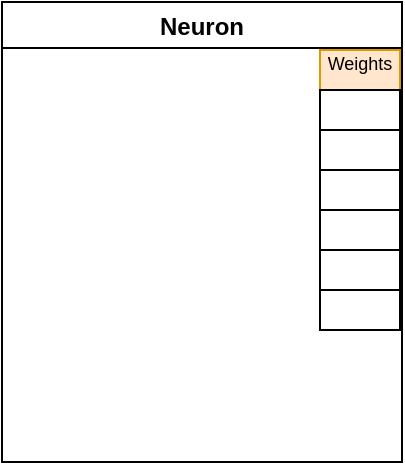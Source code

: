 <mxfile>
    <diagram id="FLELhfQT-NlFFXoD0ZAt" name="Page-1">
        <mxGraphModel dx="1360" dy="797" grid="1" gridSize="10" guides="1" tooltips="1" connect="1" arrows="1" fold="1" page="1" pageScale="1" pageWidth="1100" pageHeight="850" math="0" shadow="0">
            <root>
                <mxCell id="0"/>
                <mxCell id="1" parent="0"/>
                <mxCell id="2" value="Neuron" style="swimlane;" vertex="1" parent="1">
                    <mxGeometry x="180" y="160" width="200" height="230" as="geometry"/>
                </mxCell>
                <mxCell id="11" value="" style="group" vertex="1" connectable="0" parent="2">
                    <mxGeometry x="159" y="44" width="40" height="140" as="geometry"/>
                </mxCell>
                <mxCell id="12" value="&lt;font style=&quot;font-size: 9px&quot;&gt;Weights&lt;br&gt;&lt;br&gt;&lt;br&gt;&lt;br&gt;&lt;br&gt;&lt;br&gt;&lt;br&gt;&lt;br&gt;&lt;br&gt;&lt;br&gt;&lt;/font&gt;" style="rounded=0;whiteSpace=wrap;html=1;fillColor=#ffe6cc;strokeColor=#d79b00;" vertex="1" parent="11">
                    <mxGeometry y="-20" width="40" height="140" as="geometry"/>
                </mxCell>
                <mxCell id="4" value="" style="rounded=0;whiteSpace=wrap;html=1;" vertex="1" parent="11">
                    <mxGeometry width="40" height="20" as="geometry"/>
                </mxCell>
                <mxCell id="5" value="" style="rounded=0;whiteSpace=wrap;html=1;" vertex="1" parent="11">
                    <mxGeometry y="20" width="40" height="20" as="geometry"/>
                </mxCell>
                <mxCell id="6" value="" style="rounded=0;whiteSpace=wrap;html=1;" vertex="1" parent="11">
                    <mxGeometry y="40" width="40" height="20" as="geometry"/>
                </mxCell>
                <mxCell id="7" value="" style="rounded=0;whiteSpace=wrap;html=1;" vertex="1" parent="11">
                    <mxGeometry y="60" width="40" height="20" as="geometry"/>
                </mxCell>
                <mxCell id="8" value="" style="rounded=0;whiteSpace=wrap;html=1;" vertex="1" parent="11">
                    <mxGeometry y="100" width="40" height="20" as="geometry"/>
                </mxCell>
                <mxCell id="9" value="" style="rounded=0;whiteSpace=wrap;html=1;" vertex="1" parent="11">
                    <mxGeometry y="80" width="40" height="20" as="geometry"/>
                </mxCell>
            </root>
        </mxGraphModel>
    </diagram>
</mxfile>